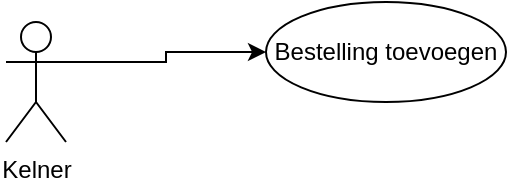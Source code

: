 <mxfile version="15.7.3" type="device"><diagram id="QWCrJ0vnyKS2gnjLgS_4" name="Page-1"><mxGraphModel dx="1104" dy="765" grid="1" gridSize="10" guides="1" tooltips="1" connect="1" arrows="1" fold="1" page="1" pageScale="1" pageWidth="850" pageHeight="1100" math="0" shadow="0"><root><mxCell id="0"/><mxCell id="1" parent="0"/><mxCell id="D7xrvUCGpVMKQj2Xh_Zt-3" style="edgeStyle=orthogonalEdgeStyle;rounded=0;orthogonalLoop=1;jettySize=auto;html=1;exitX=1;exitY=0.333;exitDx=0;exitDy=0;exitPerimeter=0;entryX=0;entryY=0.5;entryDx=0;entryDy=0;" edge="1" parent="1" source="D7xrvUCGpVMKQj2Xh_Zt-1" target="D7xrvUCGpVMKQj2Xh_Zt-2"><mxGeometry relative="1" as="geometry"/></mxCell><mxCell id="D7xrvUCGpVMKQj2Xh_Zt-1" value="Kelner" style="shape=umlActor;verticalLabelPosition=bottom;verticalAlign=top;html=1;outlineConnect=0;" vertex="1" parent="1"><mxGeometry x="110" y="330" width="30" height="60" as="geometry"/></mxCell><mxCell id="D7xrvUCGpVMKQj2Xh_Zt-2" value="Bestelling toevoegen" style="ellipse;whiteSpace=wrap;html=1;" vertex="1" parent="1"><mxGeometry x="240" y="320" width="120" height="50" as="geometry"/></mxCell></root></mxGraphModel></diagram></mxfile>